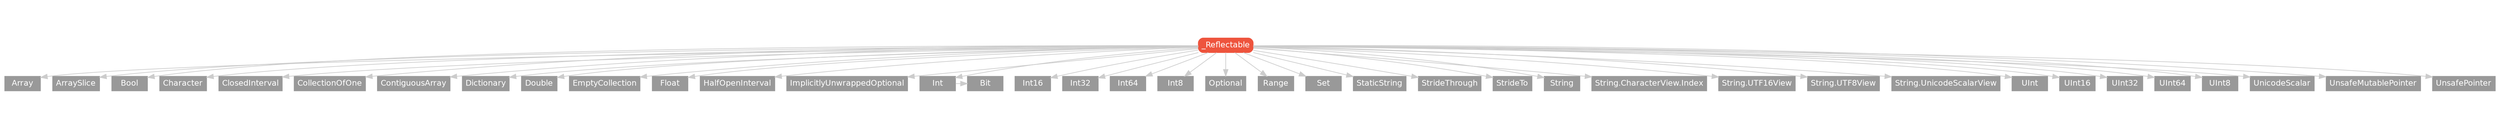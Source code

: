 strict digraph "_Reflectable - Type Hierarchy - SwiftDoc.org" {
    pad="0.1,0.8"
    node [shape=box, style="filled,rounded", color="#999999", fillcolor="#999999", fontcolor=white, fontname=Helvetica, fontnames="Helvetica,sansserif", fontsize=12, margin="0.07,0.05", height="0.3"]
    edge [color="#cccccc"]
    "Array" [URL="/type/Array/hierarchy/", style=filled]
    "ArraySlice" [URL="/type/ArraySlice/hierarchy/", style=filled]
    "Bit" [URL="/type/Bit/hierarchy/", style=filled]
    "Bool" [URL="/type/Bool/hierarchy/", style=filled]
    "Character" [URL="/type/Character/hierarchy/", style=filled]
    "ClosedInterval" [URL="/type/ClosedInterval/hierarchy/", style=filled]
    "CollectionOfOne" [URL="/type/CollectionOfOne/hierarchy/", style=filled]
    "ContiguousArray" [URL="/type/ContiguousArray/hierarchy/", style=filled]
    "Dictionary" [URL="/type/Dictionary/hierarchy/", style=filled]
    "Double" [URL="/type/Double/hierarchy/", style=filled]
    "EmptyCollection" [URL="/type/EmptyCollection/hierarchy/", style=filled]
    "Float" [URL="/type/Float/hierarchy/", style=filled]
    "HalfOpenInterval" [URL="/type/HalfOpenInterval/hierarchy/", style=filled]
    "ImplicitlyUnwrappedOptional" [URL="/type/ImplicitlyUnwrappedOptional/hierarchy/", style=filled]
    "Int" [URL="/type/Int/hierarchy/", style=filled]
    "Int16" [URL="/type/Int16/hierarchy/", style=filled]
    "Int32" [URL="/type/Int32/hierarchy/", style=filled]
    "Int64" [URL="/type/Int64/hierarchy/", style=filled]
    "Int8" [URL="/type/Int8/hierarchy/", style=filled]
    "Optional" [URL="/type/Optional/hierarchy/", style=filled]
    "Range" [URL="/type/Range/hierarchy/", style=filled]
    "Set" [URL="/type/Set/hierarchy/", style=filled]
    "StaticString" [URL="/type/StaticString/hierarchy/", style=filled]
    "StrideThrough" [URL="/type/StrideThrough/hierarchy/", style=filled]
    "StrideTo" [URL="/type/StrideTo/hierarchy/", style=filled]
    "String" [URL="/type/String/hierarchy/", style=filled]
    "String.CharacterView.Index" [URL="/type/String.CharacterView.Index/hierarchy/", style=filled]
    "String.UTF16View" [URL="/type/String.UTF16View/hierarchy/", style=filled]
    "String.UTF8View" [URL="/type/String.UTF8View/hierarchy/", style=filled]
    "String.UnicodeScalarView" [URL="/type/String.UnicodeScalarView/hierarchy/", style=filled]
    "UInt" [URL="/type/UInt/hierarchy/", style=filled]
    "UInt16" [URL="/type/UInt16/hierarchy/", style=filled]
    "UInt32" [URL="/type/UInt32/hierarchy/", style=filled]
    "UInt64" [URL="/type/UInt64/hierarchy/", style=filled]
    "UInt8" [URL="/type/UInt8/hierarchy/", style=filled]
    "UnicodeScalar" [URL="/type/UnicodeScalar/hierarchy/", style=filled]
    "UnsafeMutablePointer" [URL="/type/UnsafeMutablePointer/hierarchy/", style=filled]
    "UnsafePointer" [URL="/type/UnsafePointer/hierarchy/", style=filled]
    "_Reflectable" [URL="/protocol/_Reflectable/", style="filled,rounded", fillcolor="#ee543d", color="#ee543d"]    "_Reflectable" -> "Array"
    "_Reflectable" -> "ArraySlice"
    "_Reflectable" -> "Bool"
    "_Reflectable" -> "Character"
    "_Reflectable" -> "ClosedInterval"
    "_Reflectable" -> "CollectionOfOne"
    "_Reflectable" -> "ContiguousArray"
    "_Reflectable" -> "Dictionary"
    "_Reflectable" -> "Double"
    "_Reflectable" -> "EmptyCollection"
    "_Reflectable" -> "Float"
    "_Reflectable" -> "HalfOpenInterval"
    "_Reflectable" -> "ImplicitlyUnwrappedOptional"
    "_Reflectable" -> "Int"
    "_Reflectable" -> "Int16"
    "_Reflectable" -> "Int32"
    "_Reflectable" -> "Int64"
    "_Reflectable" -> "Int8"
    "_Reflectable" -> "Optional"
    "_Reflectable" -> "Range"
    "_Reflectable" -> "Set"
    "_Reflectable" -> "StaticString"
    "_Reflectable" -> "StrideThrough"
    "_Reflectable" -> "StrideTo"
    "_Reflectable" -> "String"
    "_Reflectable" -> "UInt"
    "_Reflectable" -> "UInt16"
    "_Reflectable" -> "UInt32"
    "_Reflectable" -> "UInt64"
    "_Reflectable" -> "UInt8"
    "_Reflectable" -> "UnicodeScalar"
    "_Reflectable" -> "UnsafeMutablePointer"
    "_Reflectable" -> "UnsafePointer"
    "_Reflectable" -> "String.UnicodeScalarView"
    "_Reflectable" -> "String.UTF16View"
    "_Reflectable" -> "String.UTF8View"
    "_Reflectable" -> "String.CharacterView.Index"
    "Int" -> "Bit"
    subgraph Types {
        rank = max; "Array"; "ArraySlice"; "Bool"; "Character"; "ClosedInterval"; "CollectionOfOne"; "ContiguousArray"; "Dictionary"; "Double"; "EmptyCollection"; "Float"; "HalfOpenInterval"; "ImplicitlyUnwrappedOptional"; "Int"; "Int16"; "Int32"; "Int64"; "Int8"; "Optional"; "Range"; "Set"; "StaticString"; "StrideThrough"; "StrideTo"; "String"; "UInt"; "UInt16"; "UInt32"; "UInt64"; "UInt8"; "UnicodeScalar"; "UnsafeMutablePointer"; "UnsafePointer"; "String.UnicodeScalarView"; "String.UTF16View"; "String.UTF8View"; "String.CharacterView.Index"; "Bit";
    }
}